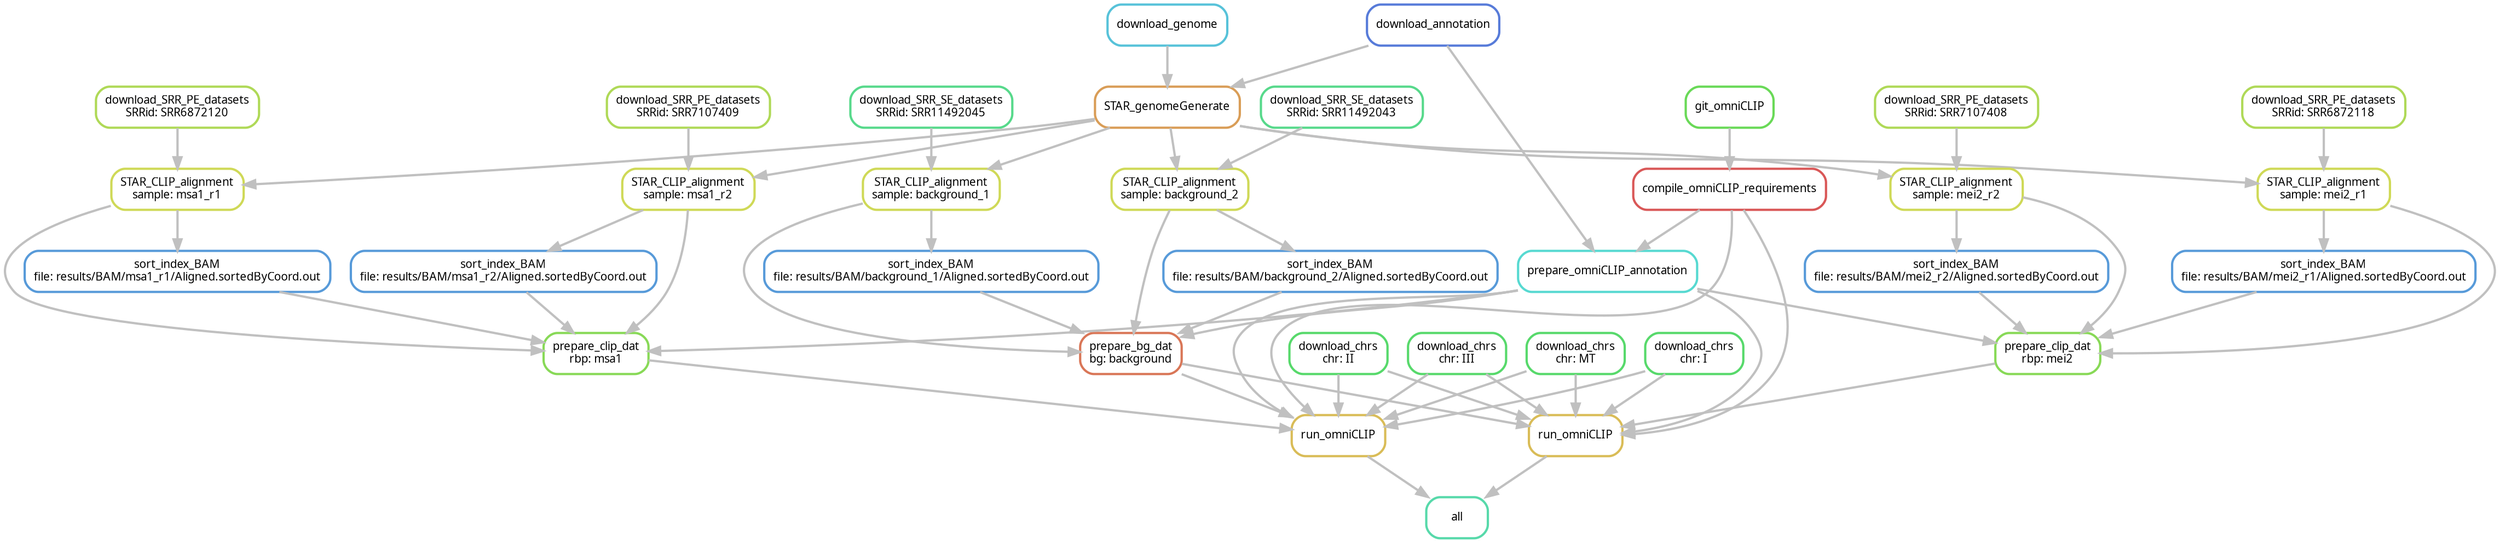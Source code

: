 digraph snakemake_dag {
    graph[bgcolor=white, margin=0];
    node[shape=box, style=rounded, fontname=sans,                 fontsize=10, penwidth=2];
    edge[penwidth=2, color=grey];
	0[label = "all", color = "0.44 0.6 0.85", style="rounded"];
	1[label = "run_omniCLIP", color = "0.13 0.6 0.85", style="rounded"];
	2[label = "prepare_bg_dat\nbg: background", color = "0.04 0.6 0.85", style="rounded"];
	3[label = "STAR_CLIP_alignment\nsample: background_1", color = "0.18 0.6 0.85", style="rounded"];
	4[label = "download_SRR_SE_datasets\nSRRid: SRR11492045", color = "0.40 0.6 0.85", style="rounded"];
	5[label = "STAR_genomeGenerate", color = "0.09 0.6 0.85", style="rounded"];
	6[label = "download_genome", color = "0.53 0.6 0.85", style="rounded"];
	7[label = "download_annotation", color = "0.62 0.6 0.85", style="rounded"];
	8[label = "STAR_CLIP_alignment\nsample: background_2", color = "0.18 0.6 0.85", style="rounded"];
	9[label = "download_SRR_SE_datasets\nSRRid: SRR11492043", color = "0.40 0.6 0.85", style="rounded"];
	10[label = "sort_index_BAM\nfile: results/BAM/background_1/Aligned.sortedByCoord.out", color = "0.58 0.6 0.85", style="rounded"];
	11[label = "sort_index_BAM\nfile: results/BAM/background_2/Aligned.sortedByCoord.out", color = "0.58 0.6 0.85", style="rounded"];
	12[label = "prepare_omniCLIP_annotation", color = "0.49 0.6 0.85", style="rounded"];
	13[label = "compile_omniCLIP_requirements", color = "0.00 0.6 0.85", style="rounded"];
	14[label = "git_omniCLIP", color = "0.31 0.6 0.85", style="rounded"];
	15[label = "prepare_clip_dat\nrbp: mei2", color = "0.27 0.6 0.85", style="rounded"];
	16[label = "STAR_CLIP_alignment\nsample: mei2_r1", color = "0.18 0.6 0.85", style="rounded"];
	17[label = "download_SRR_PE_datasets\nSRRid: SRR6872118", color = "0.22 0.6 0.85", style="rounded"];
	18[label = "STAR_CLIP_alignment\nsample: mei2_r2", color = "0.18 0.6 0.85", style="rounded"];
	19[label = "download_SRR_PE_datasets\nSRRid: SRR7107408", color = "0.22 0.6 0.85", style="rounded"];
	20[label = "sort_index_BAM\nfile: results/BAM/mei2_r1/Aligned.sortedByCoord.out", color = "0.58 0.6 0.85", style="rounded"];
	21[label = "sort_index_BAM\nfile: results/BAM/mei2_r2/Aligned.sortedByCoord.out", color = "0.58 0.6 0.85", style="rounded"];
	22[label = "download_chrs\nchr: I", color = "0.36 0.6 0.85", style="rounded"];
	23[label = "download_chrs\nchr: II", color = "0.36 0.6 0.85", style="rounded"];
	24[label = "download_chrs\nchr: III", color = "0.36 0.6 0.85", style="rounded"];
	25[label = "download_chrs\nchr: MT", color = "0.36 0.6 0.85", style="rounded"];
	26[label = "run_omniCLIP", color = "0.13 0.6 0.85", style="rounded"];
	27[label = "prepare_clip_dat\nrbp: msa1", color = "0.27 0.6 0.85", style="rounded"];
	28[label = "STAR_CLIP_alignment\nsample: msa1_r1", color = "0.18 0.6 0.85", style="rounded"];
	29[label = "download_SRR_PE_datasets\nSRRid: SRR6872120", color = "0.22 0.6 0.85", style="rounded"];
	30[label = "STAR_CLIP_alignment\nsample: msa1_r2", color = "0.18 0.6 0.85", style="rounded"];
	31[label = "download_SRR_PE_datasets\nSRRid: SRR7107409", color = "0.22 0.6 0.85", style="rounded"];
	32[label = "sort_index_BAM\nfile: results/BAM/msa1_r1/Aligned.sortedByCoord.out", color = "0.58 0.6 0.85", style="rounded"];
	33[label = "sort_index_BAM\nfile: results/BAM/msa1_r2/Aligned.sortedByCoord.out", color = "0.58 0.6 0.85", style="rounded"];
	1 -> 0
	26 -> 0
	2 -> 1
	15 -> 1
	12 -> 1
	13 -> 1
	22 -> 1
	23 -> 1
	24 -> 1
	25 -> 1
	3 -> 2
	8 -> 2
	10 -> 2
	11 -> 2
	12 -> 2
	4 -> 3
	5 -> 3
	6 -> 5
	7 -> 5
	9 -> 8
	5 -> 8
	3 -> 10
	8 -> 11
	7 -> 12
	13 -> 12
	14 -> 13
	16 -> 15
	18 -> 15
	20 -> 15
	21 -> 15
	12 -> 15
	17 -> 16
	5 -> 16
	19 -> 18
	5 -> 18
	16 -> 20
	18 -> 21
	2 -> 26
	27 -> 26
	12 -> 26
	13 -> 26
	22 -> 26
	23 -> 26
	24 -> 26
	25 -> 26
	28 -> 27
	30 -> 27
	32 -> 27
	33 -> 27
	12 -> 27
	29 -> 28
	5 -> 28
	31 -> 30
	5 -> 30
	28 -> 32
	30 -> 33
}            
